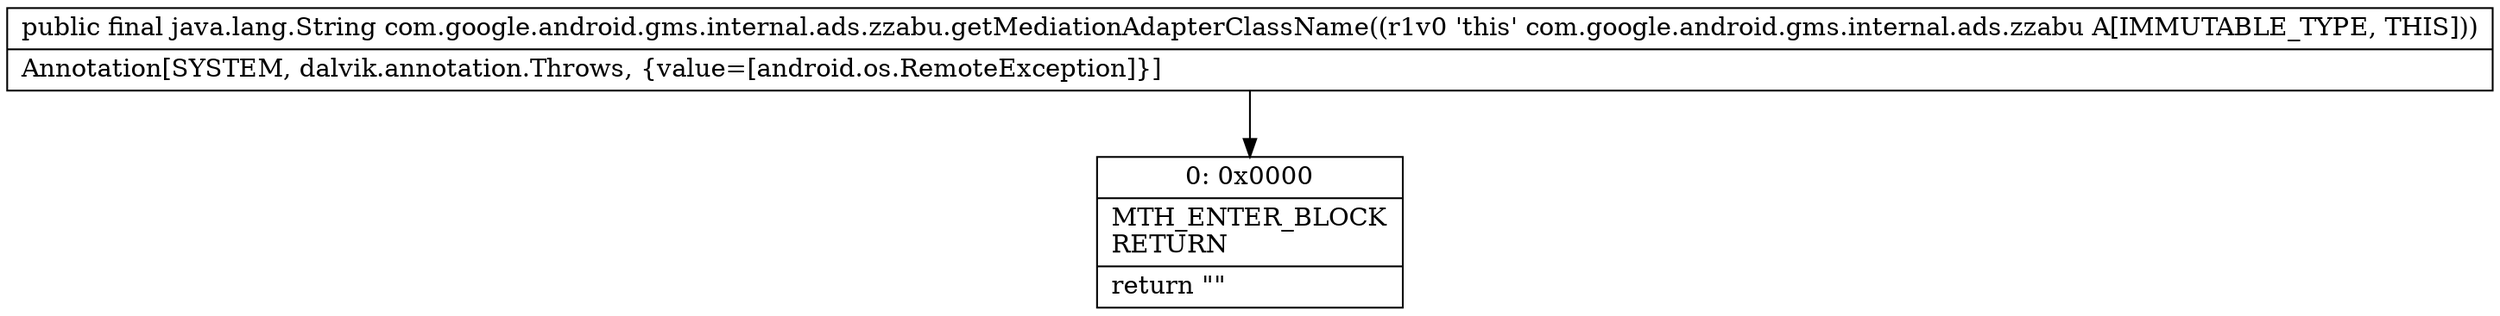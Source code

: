 digraph "CFG forcom.google.android.gms.internal.ads.zzabu.getMediationAdapterClassName()Ljava\/lang\/String;" {
Node_0 [shape=record,label="{0\:\ 0x0000|MTH_ENTER_BLOCK\lRETURN\l|return \"\"\l}"];
MethodNode[shape=record,label="{public final java.lang.String com.google.android.gms.internal.ads.zzabu.getMediationAdapterClassName((r1v0 'this' com.google.android.gms.internal.ads.zzabu A[IMMUTABLE_TYPE, THIS]))  | Annotation[SYSTEM, dalvik.annotation.Throws, \{value=[android.os.RemoteException]\}]\l}"];
MethodNode -> Node_0;
}

